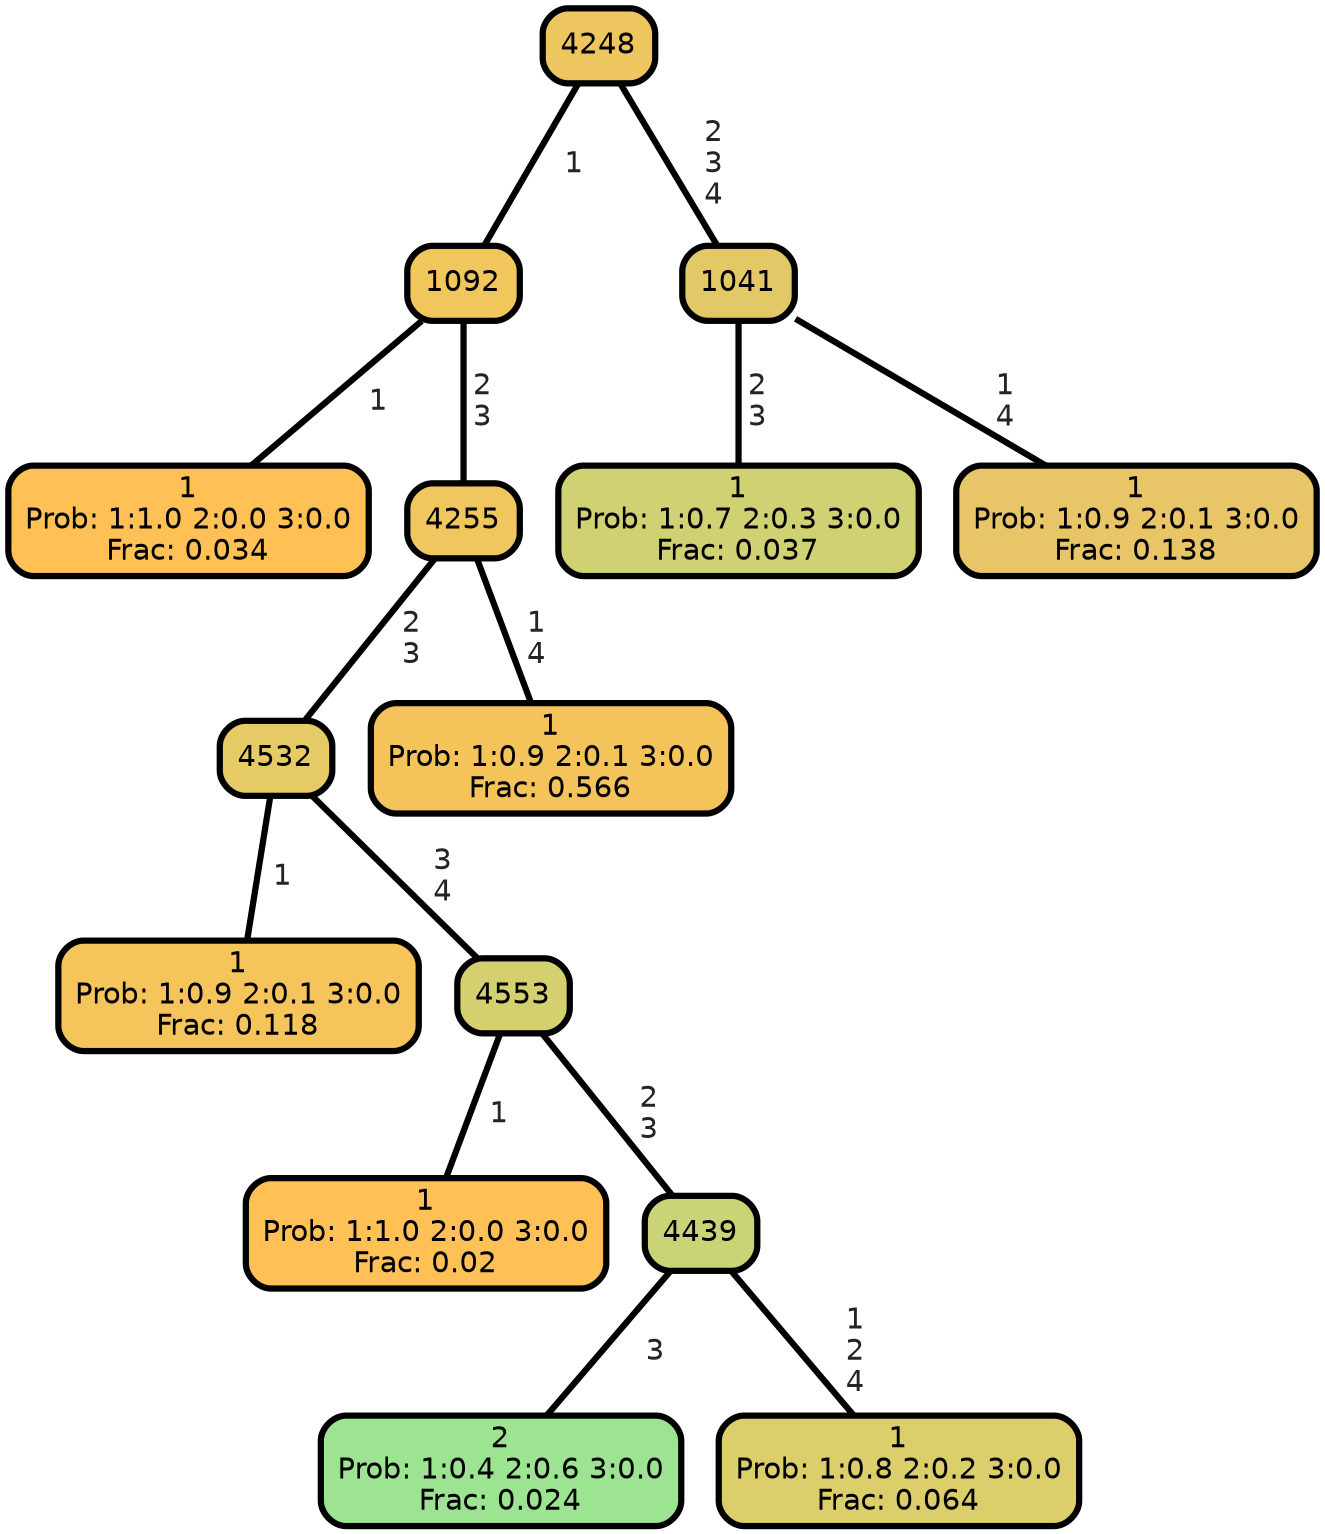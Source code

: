 graph Tree {
node [shape=box, style="filled, rounded",color="black",penwidth="3",fontcolor="black",                 fontname=helvetica] ;
graph [ranksep="0 equally", splines=straight,                 bgcolor=transparent, dpi=200] ;
edge [fontname=helvetica, fontweight=bold,fontcolor=grey14,color=black] ;
0 [label="1
Prob: 1:1.0 2:0.0 3:0.0
Frac: 0.034", fillcolor="#ffc155"] ;
1 [label="1092", fillcolor="#f1c65d"] ;
2 [label="1
Prob: 1:0.9 2:0.1 3:0.0
Frac: 0.118", fillcolor="#f5c45b"] ;
3 [label="4532", fillcolor="#e5ca65"] ;
4 [label="1
Prob: 1:1.0 2:0.0 3:0.0
Frac: 0.02", fillcolor="#ffc155"] ;
5 [label="4553", fillcolor="#d4d070"] ;
6 [label="2
Prob: 1:0.4 2:0.6 3:0.0
Frac: 0.024", fillcolor="#9de492"] ;
7 [label="4439", fillcolor="#cad476"] ;
8 [label="1
Prob: 1:0.8 2:0.2 3:0.0
Frac: 0.064", fillcolor="#dbce6b"] ;
9 [label="4255", fillcolor="#f0c65e"] ;
10 [label="1
Prob: 1:0.9 2:0.1 3:0.0
Frac: 0.566", fillcolor="#f4c45b"] ;
11 [label="4248", fillcolor="#eec65f"] ;
12 [label="1
Prob: 1:0.7 2:0.3 3:0.0
Frac: 0.037", fillcolor="#d0d172"] ;
13 [label="1041", fillcolor="#e3c868"] ;
14 [label="1
Prob: 1:0.9 2:0.1 3:0.0
Frac: 0.138", fillcolor="#e8c566"] ;
1 -- 0 [label=" 1",penwidth=3] ;
1 -- 9 [label=" 2\n 3",penwidth=3] ;
3 -- 2 [label=" 1",penwidth=3] ;
3 -- 5 [label=" 3\n 4",penwidth=3] ;
5 -- 4 [label=" 1",penwidth=3] ;
5 -- 7 [label=" 2\n 3",penwidth=3] ;
7 -- 6 [label=" 3",penwidth=3] ;
7 -- 8 [label=" 1\n 2\n 4",penwidth=3] ;
9 -- 3 [label=" 2\n 3",penwidth=3] ;
9 -- 10 [label=" 1\n 4",penwidth=3] ;
11 -- 1 [label=" 1",penwidth=3] ;
11 -- 13 [label=" 2\n 3\n 4",penwidth=3] ;
13 -- 12 [label=" 2\n 3",penwidth=3] ;
13 -- 14 [label=" 1\n 4",penwidth=3] ;
{rank = same;}}